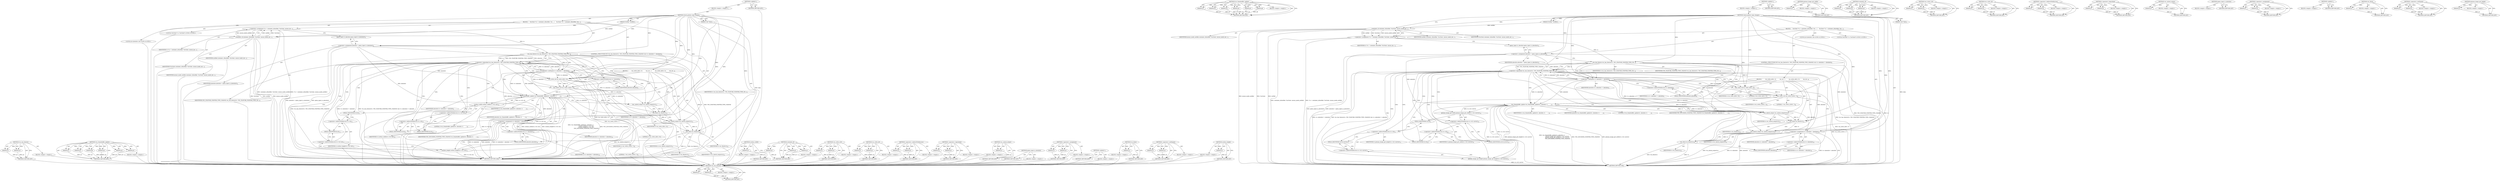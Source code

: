 digraph "pixman_image_get_height" {
vulnerable_112 [label=<(METHOD,vnc_has_feature)>];
vulnerable_113 [label=<(PARAM,p1)>];
vulnerable_114 [label=<(PARAM,p2)>];
vulnerable_115 [label=<(BLOCK,&lt;empty&gt;,&lt;empty&gt;)>];
vulnerable_116 [label=<(METHOD_RETURN,ANY)>];
vulnerable_137 [label=<(METHOD,vnc_framebuffer_update)>];
vulnerable_138 [label=<(PARAM,p1)>];
vulnerable_139 [label=<(PARAM,p2)>];
vulnerable_140 [label=<(PARAM,p3)>];
vulnerable_141 [label=<(PARAM,p4)>];
vulnerable_142 [label=<(PARAM,p5)>];
vulnerable_143 [label=<(PARAM,p6)>];
vulnerable_144 [label=<(BLOCK,&lt;empty&gt;,&lt;empty&gt;)>];
vulnerable_145 [label=<(METHOD_RETURN,ANY)>];
vulnerable_6 [label=<(METHOD,&lt;global&gt;)<SUB>1</SUB>>];
vulnerable_7 [label=<(BLOCK,&lt;empty&gt;,&lt;empty&gt;)<SUB>1</SUB>>];
vulnerable_8 [label=<(METHOD,check_pointer_type_change)<SUB>1</SUB>>];
vulnerable_9 [label=<(PARAM,Notifier *notifier)<SUB>1</SUB>>];
vulnerable_10 [label=<(PARAM,void *data)<SUB>1</SUB>>];
vulnerable_11 [label=<(BLOCK,{
    VncState *vs = container_of(notifier, Vnc...,{
    VncState *vs = container_of(notifier, Vnc...)<SUB>2</SUB>>];
vulnerable_12 [label="<(LOCAL,VncState* vs: VncState*)<SUB>3</SUB>>"];
vulnerable_13 [label=<(&lt;operator&gt;.assignment,*vs = container_of(notifier, VncState, mouse_mo...)<SUB>3</SUB>>];
vulnerable_14 [label=<(IDENTIFIER,vs,*vs = container_of(notifier, VncState, mouse_mo...)<SUB>3</SUB>>];
vulnerable_15 [label=<(container_of,container_of(notifier, VncState, mouse_mode_not...)<SUB>3</SUB>>];
vulnerable_16 [label=<(IDENTIFIER,notifier,container_of(notifier, VncState, mouse_mode_not...)<SUB>3</SUB>>];
vulnerable_17 [label=<(IDENTIFIER,VncState,container_of(notifier, VncState, mouse_mode_not...)<SUB>3</SUB>>];
vulnerable_18 [label=<(IDENTIFIER,mouse_mode_notifier,container_of(notifier, VncState, mouse_mode_not...)<SUB>3</SUB>>];
vulnerable_19 [label="<(LOCAL,int absolute: int)<SUB>4</SUB>>"];
vulnerable_20 [label=<(&lt;operator&gt;.assignment,absolute = qemu_input_is_absolute())<SUB>4</SUB>>];
vulnerable_21 [label=<(IDENTIFIER,absolute,absolute = qemu_input_is_absolute())<SUB>4</SUB>>];
vulnerable_22 [label=<(qemu_input_is_absolute,qemu_input_is_absolute())<SUB>4</SUB>>];
vulnerable_23 [label=<(CONTROL_STRUCTURE,IF,if (vnc_has_feature(vs, VNC_FEATURE_POINTER_TYPE_CHANGE) &amp;&amp; vs-&gt;absolute != absolute))<SUB>6</SUB>>];
vulnerable_24 [label=<(&lt;operator&gt;.logicalAnd,vnc_has_feature(vs, VNC_FEATURE_POINTER_TYPE_CH...)<SUB>6</SUB>>];
vulnerable_25 [label=<(vnc_has_feature,vnc_has_feature(vs, VNC_FEATURE_POINTER_TYPE_CH...)<SUB>6</SUB>>];
vulnerable_26 [label=<(IDENTIFIER,vs,vnc_has_feature(vs, VNC_FEATURE_POINTER_TYPE_CH...)<SUB>6</SUB>>];
vulnerable_27 [label=<(IDENTIFIER,VNC_FEATURE_POINTER_TYPE_CHANGE,vnc_has_feature(vs, VNC_FEATURE_POINTER_TYPE_CH...)<SUB>6</SUB>>];
vulnerable_28 [label=<(&lt;operator&gt;.notEquals,vs-&gt;absolute != absolute)<SUB>6</SUB>>];
vulnerable_29 [label=<(&lt;operator&gt;.indirectFieldAccess,vs-&gt;absolute)<SUB>6</SUB>>];
vulnerable_30 [label=<(IDENTIFIER,vs,vs-&gt;absolute != absolute)<SUB>6</SUB>>];
vulnerable_31 [label=<(FIELD_IDENTIFIER,absolute,absolute)<SUB>6</SUB>>];
vulnerable_32 [label=<(IDENTIFIER,absolute,vs-&gt;absolute != absolute)<SUB>6</SUB>>];
vulnerable_33 [label=<(BLOCK,{
         vnc_write_u8(vs, 0);
         vnc_wr...,{
         vnc_write_u8(vs, 0);
         vnc_wr...)<SUB>6</SUB>>];
vulnerable_34 [label=<(vnc_write_u8,vnc_write_u8(vs, 0))<SUB>7</SUB>>];
vulnerable_35 [label=<(IDENTIFIER,vs,vnc_write_u8(vs, 0))<SUB>7</SUB>>];
vulnerable_36 [label=<(LITERAL,0,vnc_write_u8(vs, 0))<SUB>7</SUB>>];
vulnerable_37 [label=<(vnc_write_u16,vnc_write_u16(vs, 1))<SUB>8</SUB>>];
vulnerable_38 [label=<(IDENTIFIER,vs,vnc_write_u16(vs, 1))<SUB>8</SUB>>];
vulnerable_39 [label=<(LITERAL,1,vnc_write_u16(vs, 1))<SUB>8</SUB>>];
vulnerable_40 [label=<(vnc_framebuffer_update,vnc_framebuffer_update(vs, absolute, 0,
       ...)<SUB>9</SUB>>];
vulnerable_41 [label=<(IDENTIFIER,vs,vnc_framebuffer_update(vs, absolute, 0,
       ...)<SUB>9</SUB>>];
vulnerable_42 [label=<(IDENTIFIER,absolute,vnc_framebuffer_update(vs, absolute, 0,
       ...)<SUB>9</SUB>>];
vulnerable_43 [label=<(LITERAL,0,vnc_framebuffer_update(vs, absolute, 0,
       ...)<SUB>9</SUB>>];
vulnerable_44 [label=<(surface_width,surface_width(vs-&gt;vd-&gt;ds))<SUB>10</SUB>>];
vulnerable_45 [label=<(&lt;operator&gt;.indirectFieldAccess,vs-&gt;vd-&gt;ds)<SUB>10</SUB>>];
vulnerable_46 [label=<(&lt;operator&gt;.indirectFieldAccess,vs-&gt;vd)<SUB>10</SUB>>];
vulnerable_47 [label=<(IDENTIFIER,vs,surface_width(vs-&gt;vd-&gt;ds))<SUB>10</SUB>>];
vulnerable_48 [label=<(FIELD_IDENTIFIER,vd,vd)<SUB>10</SUB>>];
vulnerable_49 [label=<(FIELD_IDENTIFIER,ds,ds)<SUB>10</SUB>>];
vulnerable_50 [label=<(surface_height,surface_height(vs-&gt;vd-&gt;ds))<SUB>11</SUB>>];
vulnerable_51 [label=<(&lt;operator&gt;.indirectFieldAccess,vs-&gt;vd-&gt;ds)<SUB>11</SUB>>];
vulnerable_52 [label=<(&lt;operator&gt;.indirectFieldAccess,vs-&gt;vd)<SUB>11</SUB>>];
vulnerable_53 [label=<(IDENTIFIER,vs,surface_height(vs-&gt;vd-&gt;ds))<SUB>11</SUB>>];
vulnerable_54 [label=<(FIELD_IDENTIFIER,vd,vd)<SUB>11</SUB>>];
vulnerable_55 [label=<(FIELD_IDENTIFIER,ds,ds)<SUB>11</SUB>>];
vulnerable_56 [label=<(IDENTIFIER,VNC_ENCODING_POINTER_TYPE_CHANGE,vnc_framebuffer_update(vs, absolute, 0,
       ...)<SUB>12</SUB>>];
vulnerable_57 [label=<(vnc_unlock_output,vnc_unlock_output(vs))<SUB>13</SUB>>];
vulnerable_58 [label=<(IDENTIFIER,vs,vnc_unlock_output(vs))<SUB>13</SUB>>];
vulnerable_59 [label=<(vnc_flush,vnc_flush(vs))<SUB>14</SUB>>];
vulnerable_60 [label=<(IDENTIFIER,vs,vnc_flush(vs))<SUB>14</SUB>>];
vulnerable_61 [label=<(vnc_unlock_output,vnc_unlock_output(vs))<SUB>15</SUB>>];
vulnerable_62 [label=<(IDENTIFIER,vs,vnc_unlock_output(vs))<SUB>15</SUB>>];
vulnerable_63 [label=<(vnc_flush,vnc_flush(vs))<SUB>16</SUB>>];
vulnerable_64 [label=<(IDENTIFIER,vs,vnc_flush(vs))<SUB>16</SUB>>];
vulnerable_65 [label=<(&lt;operator&gt;.assignment,vs-&gt;absolute = absolute)<SUB>18</SUB>>];
vulnerable_66 [label=<(&lt;operator&gt;.indirectFieldAccess,vs-&gt;absolute)<SUB>18</SUB>>];
vulnerable_67 [label=<(IDENTIFIER,vs,vs-&gt;absolute = absolute)<SUB>18</SUB>>];
vulnerable_68 [label=<(FIELD_IDENTIFIER,absolute,absolute)<SUB>18</SUB>>];
vulnerable_69 [label=<(IDENTIFIER,absolute,vs-&gt;absolute = absolute)<SUB>18</SUB>>];
vulnerable_70 [label=<(METHOD_RETURN,void)<SUB>1</SUB>>];
vulnerable_72 [label=<(METHOD_RETURN,ANY)<SUB>1</SUB>>];
vulnerable_146 [label=<(METHOD,surface_width)>];
vulnerable_147 [label=<(PARAM,p1)>];
vulnerable_148 [label=<(BLOCK,&lt;empty&gt;,&lt;empty&gt;)>];
vulnerable_149 [label=<(METHOD_RETURN,ANY)>];
vulnerable_98 [label=<(METHOD,container_of)>];
vulnerable_99 [label=<(PARAM,p1)>];
vulnerable_100 [label=<(PARAM,p2)>];
vulnerable_101 [label=<(PARAM,p3)>];
vulnerable_102 [label=<(BLOCK,&lt;empty&gt;,&lt;empty&gt;)>];
vulnerable_103 [label=<(METHOD_RETURN,ANY)>];
vulnerable_132 [label=<(METHOD,vnc_write_u16)>];
vulnerable_133 [label=<(PARAM,p1)>];
vulnerable_134 [label=<(PARAM,p2)>];
vulnerable_135 [label=<(BLOCK,&lt;empty&gt;,&lt;empty&gt;)>];
vulnerable_136 [label=<(METHOD_RETURN,ANY)>];
vulnerable_127 [label=<(METHOD,vnc_write_u8)>];
vulnerable_128 [label=<(PARAM,p1)>];
vulnerable_129 [label=<(PARAM,p2)>];
vulnerable_130 [label=<(BLOCK,&lt;empty&gt;,&lt;empty&gt;)>];
vulnerable_131 [label=<(METHOD_RETURN,ANY)>];
vulnerable_122 [label=<(METHOD,&lt;operator&gt;.indirectFieldAccess)>];
vulnerable_123 [label=<(PARAM,p1)>];
vulnerable_124 [label=<(PARAM,p2)>];
vulnerable_125 [label=<(BLOCK,&lt;empty&gt;,&lt;empty&gt;)>];
vulnerable_126 [label=<(METHOD_RETURN,ANY)>];
vulnerable_107 [label=<(METHOD,&lt;operator&gt;.logicalAnd)>];
vulnerable_108 [label=<(PARAM,p1)>];
vulnerable_109 [label=<(PARAM,p2)>];
vulnerable_110 [label=<(BLOCK,&lt;empty&gt;,&lt;empty&gt;)>];
vulnerable_111 [label=<(METHOD_RETURN,ANY)>];
vulnerable_154 [label=<(METHOD,vnc_unlock_output)>];
vulnerable_155 [label=<(PARAM,p1)>];
vulnerable_156 [label=<(BLOCK,&lt;empty&gt;,&lt;empty&gt;)>];
vulnerable_157 [label=<(METHOD_RETURN,ANY)>];
vulnerable_104 [label=<(METHOD,qemu_input_is_absolute)>];
vulnerable_105 [label=<(BLOCK,&lt;empty&gt;,&lt;empty&gt;)>];
vulnerable_106 [label=<(METHOD_RETURN,ANY)>];
vulnerable_93 [label=<(METHOD,&lt;operator&gt;.assignment)>];
vulnerable_94 [label=<(PARAM,p1)>];
vulnerable_95 [label=<(PARAM,p2)>];
vulnerable_96 [label=<(BLOCK,&lt;empty&gt;,&lt;empty&gt;)>];
vulnerable_97 [label=<(METHOD_RETURN,ANY)>];
vulnerable_87 [label=<(METHOD,&lt;global&gt;)<SUB>1</SUB>>];
vulnerable_88 [label=<(BLOCK,&lt;empty&gt;,&lt;empty&gt;)>];
vulnerable_89 [label=<(METHOD_RETURN,ANY)>];
vulnerable_158 [label=<(METHOD,vnc_flush)>];
vulnerable_159 [label=<(PARAM,p1)>];
vulnerable_160 [label=<(BLOCK,&lt;empty&gt;,&lt;empty&gt;)>];
vulnerable_161 [label=<(METHOD_RETURN,ANY)>];
vulnerable_117 [label=<(METHOD,&lt;operator&gt;.notEquals)>];
vulnerable_118 [label=<(PARAM,p1)>];
vulnerable_119 [label=<(PARAM,p2)>];
vulnerable_120 [label=<(BLOCK,&lt;empty&gt;,&lt;empty&gt;)>];
vulnerable_121 [label=<(METHOD_RETURN,ANY)>];
vulnerable_150 [label=<(METHOD,surface_height)>];
vulnerable_151 [label=<(PARAM,p1)>];
vulnerable_152 [label=<(BLOCK,&lt;empty&gt;,&lt;empty&gt;)>];
vulnerable_153 [label=<(METHOD_RETURN,ANY)>];
fixed_112 [label=<(METHOD,vnc_has_feature)>];
fixed_113 [label=<(PARAM,p1)>];
fixed_114 [label=<(PARAM,p2)>];
fixed_115 [label=<(BLOCK,&lt;empty&gt;,&lt;empty&gt;)>];
fixed_116 [label=<(METHOD_RETURN,ANY)>];
fixed_137 [label=<(METHOD,vnc_framebuffer_update)>];
fixed_138 [label=<(PARAM,p1)>];
fixed_139 [label=<(PARAM,p2)>];
fixed_140 [label=<(PARAM,p3)>];
fixed_141 [label=<(PARAM,p4)>];
fixed_142 [label=<(PARAM,p5)>];
fixed_143 [label=<(PARAM,p6)>];
fixed_144 [label=<(BLOCK,&lt;empty&gt;,&lt;empty&gt;)>];
fixed_145 [label=<(METHOD_RETURN,ANY)>];
fixed_6 [label=<(METHOD,&lt;global&gt;)<SUB>1</SUB>>];
fixed_7 [label=<(BLOCK,&lt;empty&gt;,&lt;empty&gt;)<SUB>1</SUB>>];
fixed_8 [label=<(METHOD,check_pointer_type_change)<SUB>1</SUB>>];
fixed_9 [label=<(PARAM,Notifier *notifier)<SUB>1</SUB>>];
fixed_10 [label=<(PARAM,void *data)<SUB>1</SUB>>];
fixed_11 [label=<(BLOCK,{
    VncState *vs = container_of(notifier, Vnc...,{
    VncState *vs = container_of(notifier, Vnc...)<SUB>2</SUB>>];
fixed_12 [label="<(LOCAL,VncState* vs: VncState*)<SUB>3</SUB>>"];
fixed_13 [label=<(&lt;operator&gt;.assignment,*vs = container_of(notifier, VncState, mouse_mo...)<SUB>3</SUB>>];
fixed_14 [label=<(IDENTIFIER,vs,*vs = container_of(notifier, VncState, mouse_mo...)<SUB>3</SUB>>];
fixed_15 [label=<(container_of,container_of(notifier, VncState, mouse_mode_not...)<SUB>3</SUB>>];
fixed_16 [label=<(IDENTIFIER,notifier,container_of(notifier, VncState, mouse_mode_not...)<SUB>3</SUB>>];
fixed_17 [label=<(IDENTIFIER,VncState,container_of(notifier, VncState, mouse_mode_not...)<SUB>3</SUB>>];
fixed_18 [label=<(IDENTIFIER,mouse_mode_notifier,container_of(notifier, VncState, mouse_mode_not...)<SUB>3</SUB>>];
fixed_19 [label="<(LOCAL,int absolute: int)<SUB>4</SUB>>"];
fixed_20 [label=<(&lt;operator&gt;.assignment,absolute = qemu_input_is_absolute())<SUB>4</SUB>>];
fixed_21 [label=<(IDENTIFIER,absolute,absolute = qemu_input_is_absolute())<SUB>4</SUB>>];
fixed_22 [label=<(qemu_input_is_absolute,qemu_input_is_absolute())<SUB>4</SUB>>];
fixed_23 [label=<(CONTROL_STRUCTURE,IF,if (vnc_has_feature(vs, VNC_FEATURE_POINTER_TYPE_CHANGE) &amp;&amp; vs-&gt;absolute != absolute))<SUB>6</SUB>>];
fixed_24 [label=<(&lt;operator&gt;.logicalAnd,vnc_has_feature(vs, VNC_FEATURE_POINTER_TYPE_CH...)<SUB>6</SUB>>];
fixed_25 [label=<(vnc_has_feature,vnc_has_feature(vs, VNC_FEATURE_POINTER_TYPE_CH...)<SUB>6</SUB>>];
fixed_26 [label=<(IDENTIFIER,vs,vnc_has_feature(vs, VNC_FEATURE_POINTER_TYPE_CH...)<SUB>6</SUB>>];
fixed_27 [label=<(IDENTIFIER,VNC_FEATURE_POINTER_TYPE_CHANGE,vnc_has_feature(vs, VNC_FEATURE_POINTER_TYPE_CH...)<SUB>6</SUB>>];
fixed_28 [label=<(&lt;operator&gt;.notEquals,vs-&gt;absolute != absolute)<SUB>6</SUB>>];
fixed_29 [label=<(&lt;operator&gt;.indirectFieldAccess,vs-&gt;absolute)<SUB>6</SUB>>];
fixed_30 [label=<(IDENTIFIER,vs,vs-&gt;absolute != absolute)<SUB>6</SUB>>];
fixed_31 [label=<(FIELD_IDENTIFIER,absolute,absolute)<SUB>6</SUB>>];
fixed_32 [label=<(IDENTIFIER,absolute,vs-&gt;absolute != absolute)<SUB>6</SUB>>];
fixed_33 [label=<(BLOCK,{
         vnc_write_u8(vs, 0);
         vnc_wr...,{
         vnc_write_u8(vs, 0);
         vnc_wr...)<SUB>6</SUB>>];
fixed_34 [label=<(vnc_write_u8,vnc_write_u8(vs, 0))<SUB>7</SUB>>];
fixed_35 [label=<(IDENTIFIER,vs,vnc_write_u8(vs, 0))<SUB>7</SUB>>];
fixed_36 [label=<(LITERAL,0,vnc_write_u8(vs, 0))<SUB>7</SUB>>];
fixed_37 [label=<(vnc_write_u16,vnc_write_u16(vs, 1))<SUB>8</SUB>>];
fixed_38 [label=<(IDENTIFIER,vs,vnc_write_u16(vs, 1))<SUB>8</SUB>>];
fixed_39 [label=<(LITERAL,1,vnc_write_u16(vs, 1))<SUB>8</SUB>>];
fixed_40 [label=<(vnc_framebuffer_update,vnc_framebuffer_update(vs, absolute, 0,
       ...)<SUB>9</SUB>>];
fixed_41 [label=<(IDENTIFIER,vs,vnc_framebuffer_update(vs, absolute, 0,
       ...)<SUB>9</SUB>>];
fixed_42 [label=<(IDENTIFIER,absolute,vnc_framebuffer_update(vs, absolute, 0,
       ...)<SUB>9</SUB>>];
fixed_43 [label=<(LITERAL,0,vnc_framebuffer_update(vs, absolute, 0,
       ...)<SUB>9</SUB>>];
fixed_44 [label=<(pixman_image_get_width,pixman_image_get_width(vs-&gt;vd-&gt;server))<SUB>10</SUB>>];
fixed_45 [label=<(&lt;operator&gt;.indirectFieldAccess,vs-&gt;vd-&gt;server)<SUB>10</SUB>>];
fixed_46 [label=<(&lt;operator&gt;.indirectFieldAccess,vs-&gt;vd)<SUB>10</SUB>>];
fixed_47 [label=<(IDENTIFIER,vs,pixman_image_get_width(vs-&gt;vd-&gt;server))<SUB>10</SUB>>];
fixed_48 [label=<(FIELD_IDENTIFIER,vd,vd)<SUB>10</SUB>>];
fixed_49 [label=<(FIELD_IDENTIFIER,server,server)<SUB>10</SUB>>];
fixed_50 [label=<(pixman_image_get_height,pixman_image_get_height(vs-&gt;vd-&gt;server))<SUB>11</SUB>>];
fixed_51 [label=<(&lt;operator&gt;.indirectFieldAccess,vs-&gt;vd-&gt;server)<SUB>11</SUB>>];
fixed_52 [label=<(&lt;operator&gt;.indirectFieldAccess,vs-&gt;vd)<SUB>11</SUB>>];
fixed_53 [label=<(IDENTIFIER,vs,pixman_image_get_height(vs-&gt;vd-&gt;server))<SUB>11</SUB>>];
fixed_54 [label=<(FIELD_IDENTIFIER,vd,vd)<SUB>11</SUB>>];
fixed_55 [label=<(FIELD_IDENTIFIER,server,server)<SUB>11</SUB>>];
fixed_56 [label=<(IDENTIFIER,VNC_ENCODING_POINTER_TYPE_CHANGE,vnc_framebuffer_update(vs, absolute, 0,
       ...)<SUB>12</SUB>>];
fixed_57 [label=<(vnc_unlock_output,vnc_unlock_output(vs))<SUB>13</SUB>>];
fixed_58 [label=<(IDENTIFIER,vs,vnc_unlock_output(vs))<SUB>13</SUB>>];
fixed_59 [label=<(vnc_flush,vnc_flush(vs))<SUB>14</SUB>>];
fixed_60 [label=<(IDENTIFIER,vs,vnc_flush(vs))<SUB>14</SUB>>];
fixed_61 [label=<(vnc_unlock_output,vnc_unlock_output(vs))<SUB>15</SUB>>];
fixed_62 [label=<(IDENTIFIER,vs,vnc_unlock_output(vs))<SUB>15</SUB>>];
fixed_63 [label=<(vnc_flush,vnc_flush(vs))<SUB>16</SUB>>];
fixed_64 [label=<(IDENTIFIER,vs,vnc_flush(vs))<SUB>16</SUB>>];
fixed_65 [label=<(&lt;operator&gt;.assignment,vs-&gt;absolute = absolute)<SUB>18</SUB>>];
fixed_66 [label=<(&lt;operator&gt;.indirectFieldAccess,vs-&gt;absolute)<SUB>18</SUB>>];
fixed_67 [label=<(IDENTIFIER,vs,vs-&gt;absolute = absolute)<SUB>18</SUB>>];
fixed_68 [label=<(FIELD_IDENTIFIER,absolute,absolute)<SUB>18</SUB>>];
fixed_69 [label=<(IDENTIFIER,absolute,vs-&gt;absolute = absolute)<SUB>18</SUB>>];
fixed_70 [label=<(METHOD_RETURN,void)<SUB>1</SUB>>];
fixed_72 [label=<(METHOD_RETURN,ANY)<SUB>1</SUB>>];
fixed_146 [label=<(METHOD,pixman_image_get_width)>];
fixed_147 [label=<(PARAM,p1)>];
fixed_148 [label=<(BLOCK,&lt;empty&gt;,&lt;empty&gt;)>];
fixed_149 [label=<(METHOD_RETURN,ANY)>];
fixed_98 [label=<(METHOD,container_of)>];
fixed_99 [label=<(PARAM,p1)>];
fixed_100 [label=<(PARAM,p2)>];
fixed_101 [label=<(PARAM,p3)>];
fixed_102 [label=<(BLOCK,&lt;empty&gt;,&lt;empty&gt;)>];
fixed_103 [label=<(METHOD_RETURN,ANY)>];
fixed_132 [label=<(METHOD,vnc_write_u16)>];
fixed_133 [label=<(PARAM,p1)>];
fixed_134 [label=<(PARAM,p2)>];
fixed_135 [label=<(BLOCK,&lt;empty&gt;,&lt;empty&gt;)>];
fixed_136 [label=<(METHOD_RETURN,ANY)>];
fixed_127 [label=<(METHOD,vnc_write_u8)>];
fixed_128 [label=<(PARAM,p1)>];
fixed_129 [label=<(PARAM,p2)>];
fixed_130 [label=<(BLOCK,&lt;empty&gt;,&lt;empty&gt;)>];
fixed_131 [label=<(METHOD_RETURN,ANY)>];
fixed_122 [label=<(METHOD,&lt;operator&gt;.indirectFieldAccess)>];
fixed_123 [label=<(PARAM,p1)>];
fixed_124 [label=<(PARAM,p2)>];
fixed_125 [label=<(BLOCK,&lt;empty&gt;,&lt;empty&gt;)>];
fixed_126 [label=<(METHOD_RETURN,ANY)>];
fixed_107 [label=<(METHOD,&lt;operator&gt;.logicalAnd)>];
fixed_108 [label=<(PARAM,p1)>];
fixed_109 [label=<(PARAM,p2)>];
fixed_110 [label=<(BLOCK,&lt;empty&gt;,&lt;empty&gt;)>];
fixed_111 [label=<(METHOD_RETURN,ANY)>];
fixed_154 [label=<(METHOD,vnc_unlock_output)>];
fixed_155 [label=<(PARAM,p1)>];
fixed_156 [label=<(BLOCK,&lt;empty&gt;,&lt;empty&gt;)>];
fixed_157 [label=<(METHOD_RETURN,ANY)>];
fixed_104 [label=<(METHOD,qemu_input_is_absolute)>];
fixed_105 [label=<(BLOCK,&lt;empty&gt;,&lt;empty&gt;)>];
fixed_106 [label=<(METHOD_RETURN,ANY)>];
fixed_93 [label=<(METHOD,&lt;operator&gt;.assignment)>];
fixed_94 [label=<(PARAM,p1)>];
fixed_95 [label=<(PARAM,p2)>];
fixed_96 [label=<(BLOCK,&lt;empty&gt;,&lt;empty&gt;)>];
fixed_97 [label=<(METHOD_RETURN,ANY)>];
fixed_87 [label=<(METHOD,&lt;global&gt;)<SUB>1</SUB>>];
fixed_88 [label=<(BLOCK,&lt;empty&gt;,&lt;empty&gt;)>];
fixed_89 [label=<(METHOD_RETURN,ANY)>];
fixed_158 [label=<(METHOD,vnc_flush)>];
fixed_159 [label=<(PARAM,p1)>];
fixed_160 [label=<(BLOCK,&lt;empty&gt;,&lt;empty&gt;)>];
fixed_161 [label=<(METHOD_RETURN,ANY)>];
fixed_117 [label=<(METHOD,&lt;operator&gt;.notEquals)>];
fixed_118 [label=<(PARAM,p1)>];
fixed_119 [label=<(PARAM,p2)>];
fixed_120 [label=<(BLOCK,&lt;empty&gt;,&lt;empty&gt;)>];
fixed_121 [label=<(METHOD_RETURN,ANY)>];
fixed_150 [label=<(METHOD,pixman_image_get_height)>];
fixed_151 [label=<(PARAM,p1)>];
fixed_152 [label=<(BLOCK,&lt;empty&gt;,&lt;empty&gt;)>];
fixed_153 [label=<(METHOD_RETURN,ANY)>];
vulnerable_112 -> vulnerable_113  [key=0, label="AST: "];
vulnerable_112 -> vulnerable_113  [key=1, label="DDG: "];
vulnerable_112 -> vulnerable_115  [key=0, label="AST: "];
vulnerable_112 -> vulnerable_114  [key=0, label="AST: "];
vulnerable_112 -> vulnerable_114  [key=1, label="DDG: "];
vulnerable_112 -> vulnerable_116  [key=0, label="AST: "];
vulnerable_112 -> vulnerable_116  [key=1, label="CFG: "];
vulnerable_113 -> vulnerable_116  [key=0, label="DDG: p1"];
vulnerable_114 -> vulnerable_116  [key=0, label="DDG: p2"];
vulnerable_115 -> fixed_112  [key=0];
vulnerable_116 -> fixed_112  [key=0];
vulnerable_137 -> vulnerable_138  [key=0, label="AST: "];
vulnerable_137 -> vulnerable_138  [key=1, label="DDG: "];
vulnerable_137 -> vulnerable_144  [key=0, label="AST: "];
vulnerable_137 -> vulnerable_139  [key=0, label="AST: "];
vulnerable_137 -> vulnerable_139  [key=1, label="DDG: "];
vulnerable_137 -> vulnerable_145  [key=0, label="AST: "];
vulnerable_137 -> vulnerable_145  [key=1, label="CFG: "];
vulnerable_137 -> vulnerable_140  [key=0, label="AST: "];
vulnerable_137 -> vulnerable_140  [key=1, label="DDG: "];
vulnerable_137 -> vulnerable_141  [key=0, label="AST: "];
vulnerable_137 -> vulnerable_141  [key=1, label="DDG: "];
vulnerable_137 -> vulnerable_142  [key=0, label="AST: "];
vulnerable_137 -> vulnerable_142  [key=1, label="DDG: "];
vulnerable_137 -> vulnerable_143  [key=0, label="AST: "];
vulnerable_137 -> vulnerable_143  [key=1, label="DDG: "];
vulnerable_138 -> vulnerable_145  [key=0, label="DDG: p1"];
vulnerable_139 -> vulnerable_145  [key=0, label="DDG: p2"];
vulnerable_140 -> vulnerable_145  [key=0, label="DDG: p3"];
vulnerable_141 -> vulnerable_145  [key=0, label="DDG: p4"];
vulnerable_142 -> vulnerable_145  [key=0, label="DDG: p5"];
vulnerable_143 -> vulnerable_145  [key=0, label="DDG: p6"];
vulnerable_144 -> fixed_112  [key=0];
vulnerable_145 -> fixed_112  [key=0];
vulnerable_6 -> vulnerable_7  [key=0, label="AST: "];
vulnerable_6 -> vulnerable_72  [key=0, label="AST: "];
vulnerable_6 -> vulnerable_72  [key=1, label="CFG: "];
vulnerable_7 -> vulnerable_8  [key=0, label="AST: "];
vulnerable_8 -> vulnerable_9  [key=0, label="AST: "];
vulnerable_8 -> vulnerable_9  [key=1, label="DDG: "];
vulnerable_8 -> vulnerable_10  [key=0, label="AST: "];
vulnerable_8 -> vulnerable_10  [key=1, label="DDG: "];
vulnerable_8 -> vulnerable_11  [key=0, label="AST: "];
vulnerable_8 -> vulnerable_70  [key=0, label="AST: "];
vulnerable_8 -> vulnerable_15  [key=0, label="CFG: "];
vulnerable_8 -> vulnerable_15  [key=1, label="DDG: "];
vulnerable_8 -> vulnerable_20  [key=0, label="DDG: "];
vulnerable_8 -> vulnerable_65  [key=0, label="DDG: "];
vulnerable_8 -> vulnerable_25  [key=0, label="DDG: "];
vulnerable_8 -> vulnerable_28  [key=0, label="DDG: "];
vulnerable_8 -> vulnerable_34  [key=0, label="DDG: "];
vulnerable_8 -> vulnerable_37  [key=0, label="DDG: "];
vulnerable_8 -> vulnerable_40  [key=0, label="DDG: "];
vulnerable_8 -> vulnerable_57  [key=0, label="DDG: "];
vulnerable_8 -> vulnerable_59  [key=0, label="DDG: "];
vulnerable_8 -> vulnerable_61  [key=0, label="DDG: "];
vulnerable_8 -> vulnerable_63  [key=0, label="DDG: "];
vulnerable_9 -> vulnerable_15  [key=0, label="DDG: notifier"];
vulnerable_10 -> vulnerable_70  [key=0, label="DDG: data"];
vulnerable_11 -> vulnerable_12  [key=0, label="AST: "];
vulnerable_11 -> vulnerable_13  [key=0, label="AST: "];
vulnerable_11 -> vulnerable_19  [key=0, label="AST: "];
vulnerable_11 -> vulnerable_20  [key=0, label="AST: "];
vulnerable_11 -> vulnerable_23  [key=0, label="AST: "];
vulnerable_11 -> vulnerable_65  [key=0, label="AST: "];
vulnerable_12 -> fixed_112  [key=0];
vulnerable_13 -> vulnerable_14  [key=0, label="AST: "];
vulnerable_13 -> vulnerable_15  [key=0, label="AST: "];
vulnerable_13 -> vulnerable_22  [key=0, label="CFG: "];
vulnerable_13 -> vulnerable_70  [key=0, label="DDG: container_of(notifier, VncState, mouse_mode_notifier)"];
vulnerable_13 -> vulnerable_70  [key=1, label="DDG: *vs = container_of(notifier, VncState, mouse_mode_notifier)"];
vulnerable_13 -> vulnerable_25  [key=0, label="DDG: vs"];
vulnerable_14 -> fixed_112  [key=0];
vulnerable_15 -> vulnerable_16  [key=0, label="AST: "];
vulnerable_15 -> vulnerable_17  [key=0, label="AST: "];
vulnerable_15 -> vulnerable_18  [key=0, label="AST: "];
vulnerable_15 -> vulnerable_13  [key=0, label="CFG: "];
vulnerable_15 -> vulnerable_13  [key=1, label="DDG: notifier"];
vulnerable_15 -> vulnerable_13  [key=2, label="DDG: VncState"];
vulnerable_15 -> vulnerable_13  [key=3, label="DDG: mouse_mode_notifier"];
vulnerable_15 -> vulnerable_70  [key=0, label="DDG: notifier"];
vulnerable_15 -> vulnerable_70  [key=1, label="DDG: mouse_mode_notifier"];
vulnerable_15 -> vulnerable_70  [key=2, label="DDG: VncState"];
vulnerable_16 -> fixed_112  [key=0];
vulnerable_17 -> fixed_112  [key=0];
vulnerable_18 -> fixed_112  [key=0];
vulnerable_19 -> fixed_112  [key=0];
vulnerable_20 -> vulnerable_21  [key=0, label="AST: "];
vulnerable_20 -> vulnerable_22  [key=0, label="AST: "];
vulnerable_20 -> vulnerable_25  [key=0, label="CFG: "];
vulnerable_20 -> vulnerable_70  [key=0, label="DDG: qemu_input_is_absolute()"];
vulnerable_20 -> vulnerable_70  [key=1, label="DDG: absolute = qemu_input_is_absolute()"];
vulnerable_20 -> vulnerable_65  [key=0, label="DDG: absolute"];
vulnerable_20 -> vulnerable_28  [key=0, label="DDG: absolute"];
vulnerable_20 -> vulnerable_40  [key=0, label="DDG: absolute"];
vulnerable_21 -> fixed_112  [key=0];
vulnerable_22 -> vulnerable_20  [key=0, label="CFG: "];
vulnerable_23 -> vulnerable_24  [key=0, label="AST: "];
vulnerable_23 -> vulnerable_33  [key=0, label="AST: "];
vulnerable_24 -> vulnerable_25  [key=0, label="AST: "];
vulnerable_24 -> vulnerable_28  [key=0, label="AST: "];
vulnerable_24 -> vulnerable_34  [key=0, label="CFG: "];
vulnerable_24 -> vulnerable_34  [key=1, label="CDG: "];
vulnerable_24 -> vulnerable_68  [key=0, label="CFG: "];
vulnerable_24 -> vulnerable_70  [key=0, label="DDG: vnc_has_feature(vs, VNC_FEATURE_POINTER_TYPE_CHANGE)"];
vulnerable_24 -> vulnerable_70  [key=1, label="DDG: vs-&gt;absolute != absolute"];
vulnerable_24 -> vulnerable_70  [key=2, label="DDG: vnc_has_feature(vs, VNC_FEATURE_POINTER_TYPE_CHANGE) &amp;&amp; vs-&gt;absolute != absolute"];
vulnerable_24 -> vulnerable_48  [key=0, label="CDG: "];
vulnerable_24 -> vulnerable_49  [key=0, label="CDG: "];
vulnerable_24 -> vulnerable_61  [key=0, label="CDG: "];
vulnerable_24 -> vulnerable_51  [key=0, label="CDG: "];
vulnerable_24 -> vulnerable_57  [key=0, label="CDG: "];
vulnerable_24 -> vulnerable_52  [key=0, label="CDG: "];
vulnerable_24 -> vulnerable_37  [key=0, label="CDG: "];
vulnerable_24 -> vulnerable_46  [key=0, label="CDG: "];
vulnerable_24 -> vulnerable_45  [key=0, label="CDG: "];
vulnerable_24 -> vulnerable_63  [key=0, label="CDG: "];
vulnerable_24 -> vulnerable_40  [key=0, label="CDG: "];
vulnerable_24 -> vulnerable_50  [key=0, label="CDG: "];
vulnerable_24 -> vulnerable_59  [key=0, label="CDG: "];
vulnerable_24 -> vulnerable_44  [key=0, label="CDG: "];
vulnerable_24 -> vulnerable_55  [key=0, label="CDG: "];
vulnerable_24 -> vulnerable_54  [key=0, label="CDG: "];
vulnerable_25 -> vulnerable_26  [key=0, label="AST: "];
vulnerable_25 -> vulnerable_27  [key=0, label="AST: "];
vulnerable_25 -> vulnerable_24  [key=0, label="CFG: "];
vulnerable_25 -> vulnerable_24  [key=1, label="DDG: vs"];
vulnerable_25 -> vulnerable_24  [key=2, label="DDG: VNC_FEATURE_POINTER_TYPE_CHANGE"];
vulnerable_25 -> vulnerable_31  [key=0, label="CFG: "];
vulnerable_25 -> vulnerable_31  [key=1, label="CDG: "];
vulnerable_25 -> vulnerable_70  [key=0, label="DDG: vs"];
vulnerable_25 -> vulnerable_70  [key=1, label="DDG: VNC_FEATURE_POINTER_TYPE_CHANGE"];
vulnerable_25 -> vulnerable_28  [key=0, label="DDG: vs"];
vulnerable_25 -> vulnerable_28  [key=1, label="CDG: "];
vulnerable_25 -> vulnerable_34  [key=0, label="DDG: vs"];
vulnerable_25 -> vulnerable_29  [key=0, label="CDG: "];
vulnerable_26 -> fixed_112  [key=0];
vulnerable_27 -> fixed_112  [key=0];
vulnerable_28 -> vulnerable_29  [key=0, label="AST: "];
vulnerable_28 -> vulnerable_32  [key=0, label="AST: "];
vulnerable_28 -> vulnerable_24  [key=0, label="CFG: "];
vulnerable_28 -> vulnerable_24  [key=1, label="DDG: vs-&gt;absolute"];
vulnerable_28 -> vulnerable_24  [key=2, label="DDG: absolute"];
vulnerable_28 -> vulnerable_65  [key=0, label="DDG: absolute"];
vulnerable_28 -> vulnerable_34  [key=0, label="DDG: vs-&gt;absolute"];
vulnerable_28 -> vulnerable_37  [key=0, label="DDG: vs-&gt;absolute"];
vulnerable_28 -> vulnerable_40  [key=0, label="DDG: vs-&gt;absolute"];
vulnerable_28 -> vulnerable_40  [key=1, label="DDG: absolute"];
vulnerable_28 -> vulnerable_57  [key=0, label="DDG: vs-&gt;absolute"];
vulnerable_28 -> vulnerable_59  [key=0, label="DDG: vs-&gt;absolute"];
vulnerable_28 -> vulnerable_61  [key=0, label="DDG: vs-&gt;absolute"];
vulnerable_28 -> vulnerable_63  [key=0, label="DDG: vs-&gt;absolute"];
vulnerable_29 -> vulnerable_30  [key=0, label="AST: "];
vulnerable_29 -> vulnerable_31  [key=0, label="AST: "];
vulnerable_29 -> vulnerable_28  [key=0, label="CFG: "];
vulnerable_30 -> fixed_112  [key=0];
vulnerable_31 -> vulnerable_29  [key=0, label="CFG: "];
vulnerable_32 -> fixed_112  [key=0];
vulnerable_33 -> vulnerable_34  [key=0, label="AST: "];
vulnerable_33 -> vulnerable_37  [key=0, label="AST: "];
vulnerable_33 -> vulnerable_40  [key=0, label="AST: "];
vulnerable_33 -> vulnerable_57  [key=0, label="AST: "];
vulnerable_33 -> vulnerable_59  [key=0, label="AST: "];
vulnerable_33 -> vulnerable_61  [key=0, label="AST: "];
vulnerable_33 -> vulnerable_63  [key=0, label="AST: "];
vulnerable_34 -> vulnerable_35  [key=0, label="AST: "];
vulnerable_34 -> vulnerable_36  [key=0, label="AST: "];
vulnerable_34 -> vulnerable_37  [key=0, label="CFG: "];
vulnerable_34 -> vulnerable_37  [key=1, label="DDG: vs"];
vulnerable_34 -> vulnerable_70  [key=0, label="DDG: vnc_write_u8(vs, 0)"];
vulnerable_35 -> fixed_112  [key=0];
vulnerable_36 -> fixed_112  [key=0];
vulnerable_37 -> vulnerable_38  [key=0, label="AST: "];
vulnerable_37 -> vulnerable_39  [key=0, label="AST: "];
vulnerable_37 -> vulnerable_48  [key=0, label="CFG: "];
vulnerable_37 -> vulnerable_70  [key=0, label="DDG: vnc_write_u16(vs, 1)"];
vulnerable_37 -> vulnerable_40  [key=0, label="DDG: vs"];
vulnerable_38 -> fixed_112  [key=0];
vulnerable_39 -> fixed_112  [key=0];
vulnerable_40 -> vulnerable_41  [key=0, label="AST: "];
vulnerable_40 -> vulnerable_42  [key=0, label="AST: "];
vulnerable_40 -> vulnerable_43  [key=0, label="AST: "];
vulnerable_40 -> vulnerable_44  [key=0, label="AST: "];
vulnerable_40 -> vulnerable_50  [key=0, label="AST: "];
vulnerable_40 -> vulnerable_56  [key=0, label="AST: "];
vulnerable_40 -> vulnerable_57  [key=0, label="CFG: "];
vulnerable_40 -> vulnerable_57  [key=1, label="DDG: vs"];
vulnerable_40 -> vulnerable_70  [key=0, label="DDG: surface_width(vs-&gt;vd-&gt;ds)"];
vulnerable_40 -> vulnerable_70  [key=1, label="DDG: surface_height(vs-&gt;vd-&gt;ds)"];
vulnerable_40 -> vulnerable_70  [key=2, label="DDG: vnc_framebuffer_update(vs, absolute, 0,
                               surface_width(vs-&gt;vd-&gt;ds),
                               surface_height(vs-&gt;vd-&gt;ds),
                                VNC_ENCODING_POINTER_TYPE_CHANGE)"];
vulnerable_40 -> vulnerable_70  [key=3, label="DDG: VNC_ENCODING_POINTER_TYPE_CHANGE"];
vulnerable_40 -> vulnerable_65  [key=0, label="DDG: absolute"];
vulnerable_41 -> fixed_112  [key=0];
vulnerable_42 -> fixed_112  [key=0];
vulnerable_43 -> fixed_112  [key=0];
vulnerable_44 -> vulnerable_45  [key=0, label="AST: "];
vulnerable_44 -> vulnerable_54  [key=0, label="CFG: "];
vulnerable_44 -> vulnerable_40  [key=0, label="DDG: vs-&gt;vd-&gt;ds"];
vulnerable_44 -> vulnerable_50  [key=0, label="DDG: vs-&gt;vd-&gt;ds"];
vulnerable_45 -> vulnerable_46  [key=0, label="AST: "];
vulnerable_45 -> vulnerable_49  [key=0, label="AST: "];
vulnerable_45 -> vulnerable_44  [key=0, label="CFG: "];
vulnerable_46 -> vulnerable_47  [key=0, label="AST: "];
vulnerable_46 -> vulnerable_48  [key=0, label="AST: "];
vulnerable_46 -> vulnerable_49  [key=0, label="CFG: "];
vulnerable_47 -> fixed_112  [key=0];
vulnerable_48 -> vulnerable_46  [key=0, label="CFG: "];
vulnerable_49 -> vulnerable_45  [key=0, label="CFG: "];
vulnerable_50 -> vulnerable_51  [key=0, label="AST: "];
vulnerable_50 -> vulnerable_40  [key=0, label="CFG: "];
vulnerable_50 -> vulnerable_40  [key=1, label="DDG: vs-&gt;vd-&gt;ds"];
vulnerable_50 -> vulnerable_70  [key=0, label="DDG: vs-&gt;vd-&gt;ds"];
vulnerable_51 -> vulnerable_52  [key=0, label="AST: "];
vulnerable_51 -> vulnerable_55  [key=0, label="AST: "];
vulnerable_51 -> vulnerable_50  [key=0, label="CFG: "];
vulnerable_52 -> vulnerable_53  [key=0, label="AST: "];
vulnerable_52 -> vulnerable_54  [key=0, label="AST: "];
vulnerable_52 -> vulnerable_55  [key=0, label="CFG: "];
vulnerable_53 -> fixed_112  [key=0];
vulnerable_54 -> vulnerable_52  [key=0, label="CFG: "];
vulnerable_55 -> vulnerable_51  [key=0, label="CFG: "];
vulnerable_56 -> fixed_112  [key=0];
vulnerable_57 -> vulnerable_58  [key=0, label="AST: "];
vulnerable_57 -> vulnerable_59  [key=0, label="CFG: "];
vulnerable_57 -> vulnerable_59  [key=1, label="DDG: vs"];
vulnerable_58 -> fixed_112  [key=0];
vulnerable_59 -> vulnerable_60  [key=0, label="AST: "];
vulnerable_59 -> vulnerable_61  [key=0, label="CFG: "];
vulnerable_59 -> vulnerable_61  [key=1, label="DDG: vs"];
vulnerable_60 -> fixed_112  [key=0];
vulnerable_61 -> vulnerable_62  [key=0, label="AST: "];
vulnerable_61 -> vulnerable_63  [key=0, label="CFG: "];
vulnerable_61 -> vulnerable_63  [key=1, label="DDG: vs"];
vulnerable_61 -> vulnerable_70  [key=0, label="DDG: vnc_unlock_output(vs)"];
vulnerable_62 -> fixed_112  [key=0];
vulnerable_63 -> vulnerable_64  [key=0, label="AST: "];
vulnerable_63 -> vulnerable_68  [key=0, label="CFG: "];
vulnerable_63 -> vulnerable_70  [key=0, label="DDG: vs"];
vulnerable_63 -> vulnerable_70  [key=1, label="DDG: vnc_flush(vs)"];
vulnerable_64 -> fixed_112  [key=0];
vulnerable_65 -> vulnerable_66  [key=0, label="AST: "];
vulnerable_65 -> vulnerable_69  [key=0, label="AST: "];
vulnerable_65 -> vulnerable_70  [key=0, label="CFG: "];
vulnerable_65 -> vulnerable_70  [key=1, label="DDG: vs-&gt;absolute"];
vulnerable_65 -> vulnerable_70  [key=2, label="DDG: absolute"];
vulnerable_65 -> vulnerable_70  [key=3, label="DDG: vs-&gt;absolute = absolute"];
vulnerable_66 -> vulnerable_67  [key=0, label="AST: "];
vulnerable_66 -> vulnerable_68  [key=0, label="AST: "];
vulnerable_66 -> vulnerable_65  [key=0, label="CFG: "];
vulnerable_67 -> fixed_112  [key=0];
vulnerable_68 -> vulnerable_66  [key=0, label="CFG: "];
vulnerable_69 -> fixed_112  [key=0];
vulnerable_70 -> fixed_112  [key=0];
vulnerable_72 -> fixed_112  [key=0];
vulnerable_146 -> vulnerable_147  [key=0, label="AST: "];
vulnerable_146 -> vulnerable_147  [key=1, label="DDG: "];
vulnerable_146 -> vulnerable_148  [key=0, label="AST: "];
vulnerable_146 -> vulnerable_149  [key=0, label="AST: "];
vulnerable_146 -> vulnerable_149  [key=1, label="CFG: "];
vulnerable_147 -> vulnerable_149  [key=0, label="DDG: p1"];
vulnerable_148 -> fixed_112  [key=0];
vulnerable_149 -> fixed_112  [key=0];
vulnerable_98 -> vulnerable_99  [key=0, label="AST: "];
vulnerable_98 -> vulnerable_99  [key=1, label="DDG: "];
vulnerable_98 -> vulnerable_102  [key=0, label="AST: "];
vulnerable_98 -> vulnerable_100  [key=0, label="AST: "];
vulnerable_98 -> vulnerable_100  [key=1, label="DDG: "];
vulnerable_98 -> vulnerable_103  [key=0, label="AST: "];
vulnerable_98 -> vulnerable_103  [key=1, label="CFG: "];
vulnerable_98 -> vulnerable_101  [key=0, label="AST: "];
vulnerable_98 -> vulnerable_101  [key=1, label="DDG: "];
vulnerable_99 -> vulnerable_103  [key=0, label="DDG: p1"];
vulnerable_100 -> vulnerable_103  [key=0, label="DDG: p2"];
vulnerable_101 -> vulnerable_103  [key=0, label="DDG: p3"];
vulnerable_102 -> fixed_112  [key=0];
vulnerable_103 -> fixed_112  [key=0];
vulnerable_132 -> vulnerable_133  [key=0, label="AST: "];
vulnerable_132 -> vulnerable_133  [key=1, label="DDG: "];
vulnerable_132 -> vulnerable_135  [key=0, label="AST: "];
vulnerable_132 -> vulnerable_134  [key=0, label="AST: "];
vulnerable_132 -> vulnerable_134  [key=1, label="DDG: "];
vulnerable_132 -> vulnerable_136  [key=0, label="AST: "];
vulnerable_132 -> vulnerable_136  [key=1, label="CFG: "];
vulnerable_133 -> vulnerable_136  [key=0, label="DDG: p1"];
vulnerable_134 -> vulnerable_136  [key=0, label="DDG: p2"];
vulnerable_135 -> fixed_112  [key=0];
vulnerable_136 -> fixed_112  [key=0];
vulnerable_127 -> vulnerable_128  [key=0, label="AST: "];
vulnerable_127 -> vulnerable_128  [key=1, label="DDG: "];
vulnerable_127 -> vulnerable_130  [key=0, label="AST: "];
vulnerable_127 -> vulnerable_129  [key=0, label="AST: "];
vulnerable_127 -> vulnerable_129  [key=1, label="DDG: "];
vulnerable_127 -> vulnerable_131  [key=0, label="AST: "];
vulnerable_127 -> vulnerable_131  [key=1, label="CFG: "];
vulnerable_128 -> vulnerable_131  [key=0, label="DDG: p1"];
vulnerable_129 -> vulnerable_131  [key=0, label="DDG: p2"];
vulnerable_130 -> fixed_112  [key=0];
vulnerable_131 -> fixed_112  [key=0];
vulnerable_122 -> vulnerable_123  [key=0, label="AST: "];
vulnerable_122 -> vulnerable_123  [key=1, label="DDG: "];
vulnerable_122 -> vulnerable_125  [key=0, label="AST: "];
vulnerable_122 -> vulnerable_124  [key=0, label="AST: "];
vulnerable_122 -> vulnerable_124  [key=1, label="DDG: "];
vulnerable_122 -> vulnerable_126  [key=0, label="AST: "];
vulnerable_122 -> vulnerable_126  [key=1, label="CFG: "];
vulnerable_123 -> vulnerable_126  [key=0, label="DDG: p1"];
vulnerable_124 -> vulnerable_126  [key=0, label="DDG: p2"];
vulnerable_125 -> fixed_112  [key=0];
vulnerable_126 -> fixed_112  [key=0];
vulnerable_107 -> vulnerable_108  [key=0, label="AST: "];
vulnerable_107 -> vulnerable_108  [key=1, label="DDG: "];
vulnerable_107 -> vulnerable_110  [key=0, label="AST: "];
vulnerable_107 -> vulnerable_109  [key=0, label="AST: "];
vulnerable_107 -> vulnerable_109  [key=1, label="DDG: "];
vulnerable_107 -> vulnerable_111  [key=0, label="AST: "];
vulnerable_107 -> vulnerable_111  [key=1, label="CFG: "];
vulnerable_108 -> vulnerable_111  [key=0, label="DDG: p1"];
vulnerable_109 -> vulnerable_111  [key=0, label="DDG: p2"];
vulnerable_110 -> fixed_112  [key=0];
vulnerable_111 -> fixed_112  [key=0];
vulnerable_154 -> vulnerable_155  [key=0, label="AST: "];
vulnerable_154 -> vulnerable_155  [key=1, label="DDG: "];
vulnerable_154 -> vulnerable_156  [key=0, label="AST: "];
vulnerable_154 -> vulnerable_157  [key=0, label="AST: "];
vulnerable_154 -> vulnerable_157  [key=1, label="CFG: "];
vulnerable_155 -> vulnerable_157  [key=0, label="DDG: p1"];
vulnerable_156 -> fixed_112  [key=0];
vulnerable_157 -> fixed_112  [key=0];
vulnerable_104 -> vulnerable_105  [key=0, label="AST: "];
vulnerable_104 -> vulnerable_106  [key=0, label="AST: "];
vulnerable_104 -> vulnerable_106  [key=1, label="CFG: "];
vulnerable_105 -> fixed_112  [key=0];
vulnerable_106 -> fixed_112  [key=0];
vulnerable_93 -> vulnerable_94  [key=0, label="AST: "];
vulnerable_93 -> vulnerable_94  [key=1, label="DDG: "];
vulnerable_93 -> vulnerable_96  [key=0, label="AST: "];
vulnerable_93 -> vulnerable_95  [key=0, label="AST: "];
vulnerable_93 -> vulnerable_95  [key=1, label="DDG: "];
vulnerable_93 -> vulnerable_97  [key=0, label="AST: "];
vulnerable_93 -> vulnerable_97  [key=1, label="CFG: "];
vulnerable_94 -> vulnerable_97  [key=0, label="DDG: p1"];
vulnerable_95 -> vulnerable_97  [key=0, label="DDG: p2"];
vulnerable_96 -> fixed_112  [key=0];
vulnerable_97 -> fixed_112  [key=0];
vulnerable_87 -> vulnerable_88  [key=0, label="AST: "];
vulnerable_87 -> vulnerable_89  [key=0, label="AST: "];
vulnerable_87 -> vulnerable_89  [key=1, label="CFG: "];
vulnerable_88 -> fixed_112  [key=0];
vulnerable_89 -> fixed_112  [key=0];
vulnerable_158 -> vulnerable_159  [key=0, label="AST: "];
vulnerable_158 -> vulnerable_159  [key=1, label="DDG: "];
vulnerable_158 -> vulnerable_160  [key=0, label="AST: "];
vulnerable_158 -> vulnerable_161  [key=0, label="AST: "];
vulnerable_158 -> vulnerable_161  [key=1, label="CFG: "];
vulnerable_159 -> vulnerable_161  [key=0, label="DDG: p1"];
vulnerable_160 -> fixed_112  [key=0];
vulnerable_161 -> fixed_112  [key=0];
vulnerable_117 -> vulnerable_118  [key=0, label="AST: "];
vulnerable_117 -> vulnerable_118  [key=1, label="DDG: "];
vulnerable_117 -> vulnerable_120  [key=0, label="AST: "];
vulnerable_117 -> vulnerable_119  [key=0, label="AST: "];
vulnerable_117 -> vulnerable_119  [key=1, label="DDG: "];
vulnerable_117 -> vulnerable_121  [key=0, label="AST: "];
vulnerable_117 -> vulnerable_121  [key=1, label="CFG: "];
vulnerable_118 -> vulnerable_121  [key=0, label="DDG: p1"];
vulnerable_119 -> vulnerable_121  [key=0, label="DDG: p2"];
vulnerable_120 -> fixed_112  [key=0];
vulnerable_121 -> fixed_112  [key=0];
vulnerable_150 -> vulnerable_151  [key=0, label="AST: "];
vulnerable_150 -> vulnerable_151  [key=1, label="DDG: "];
vulnerable_150 -> vulnerable_152  [key=0, label="AST: "];
vulnerable_150 -> vulnerable_153  [key=0, label="AST: "];
vulnerable_150 -> vulnerable_153  [key=1, label="CFG: "];
vulnerable_151 -> vulnerable_153  [key=0, label="DDG: p1"];
vulnerable_152 -> fixed_112  [key=0];
vulnerable_153 -> fixed_112  [key=0];
fixed_112 -> fixed_113  [key=0, label="AST: "];
fixed_112 -> fixed_113  [key=1, label="DDG: "];
fixed_112 -> fixed_115  [key=0, label="AST: "];
fixed_112 -> fixed_114  [key=0, label="AST: "];
fixed_112 -> fixed_114  [key=1, label="DDG: "];
fixed_112 -> fixed_116  [key=0, label="AST: "];
fixed_112 -> fixed_116  [key=1, label="CFG: "];
fixed_113 -> fixed_116  [key=0, label="DDG: p1"];
fixed_114 -> fixed_116  [key=0, label="DDG: p2"];
fixed_137 -> fixed_138  [key=0, label="AST: "];
fixed_137 -> fixed_138  [key=1, label="DDG: "];
fixed_137 -> fixed_144  [key=0, label="AST: "];
fixed_137 -> fixed_139  [key=0, label="AST: "];
fixed_137 -> fixed_139  [key=1, label="DDG: "];
fixed_137 -> fixed_145  [key=0, label="AST: "];
fixed_137 -> fixed_145  [key=1, label="CFG: "];
fixed_137 -> fixed_140  [key=0, label="AST: "];
fixed_137 -> fixed_140  [key=1, label="DDG: "];
fixed_137 -> fixed_141  [key=0, label="AST: "];
fixed_137 -> fixed_141  [key=1, label="DDG: "];
fixed_137 -> fixed_142  [key=0, label="AST: "];
fixed_137 -> fixed_142  [key=1, label="DDG: "];
fixed_137 -> fixed_143  [key=0, label="AST: "];
fixed_137 -> fixed_143  [key=1, label="DDG: "];
fixed_138 -> fixed_145  [key=0, label="DDG: p1"];
fixed_139 -> fixed_145  [key=0, label="DDG: p2"];
fixed_140 -> fixed_145  [key=0, label="DDG: p3"];
fixed_141 -> fixed_145  [key=0, label="DDG: p4"];
fixed_142 -> fixed_145  [key=0, label="DDG: p5"];
fixed_143 -> fixed_145  [key=0, label="DDG: p6"];
fixed_6 -> fixed_7  [key=0, label="AST: "];
fixed_6 -> fixed_72  [key=0, label="AST: "];
fixed_6 -> fixed_72  [key=1, label="CFG: "];
fixed_7 -> fixed_8  [key=0, label="AST: "];
fixed_8 -> fixed_9  [key=0, label="AST: "];
fixed_8 -> fixed_9  [key=1, label="DDG: "];
fixed_8 -> fixed_10  [key=0, label="AST: "];
fixed_8 -> fixed_10  [key=1, label="DDG: "];
fixed_8 -> fixed_11  [key=0, label="AST: "];
fixed_8 -> fixed_70  [key=0, label="AST: "];
fixed_8 -> fixed_15  [key=0, label="CFG: "];
fixed_8 -> fixed_15  [key=1, label="DDG: "];
fixed_8 -> fixed_20  [key=0, label="DDG: "];
fixed_8 -> fixed_65  [key=0, label="DDG: "];
fixed_8 -> fixed_25  [key=0, label="DDG: "];
fixed_8 -> fixed_28  [key=0, label="DDG: "];
fixed_8 -> fixed_34  [key=0, label="DDG: "];
fixed_8 -> fixed_37  [key=0, label="DDG: "];
fixed_8 -> fixed_40  [key=0, label="DDG: "];
fixed_8 -> fixed_57  [key=0, label="DDG: "];
fixed_8 -> fixed_59  [key=0, label="DDG: "];
fixed_8 -> fixed_61  [key=0, label="DDG: "];
fixed_8 -> fixed_63  [key=0, label="DDG: "];
fixed_9 -> fixed_15  [key=0, label="DDG: notifier"];
fixed_10 -> fixed_70  [key=0, label="DDG: data"];
fixed_11 -> fixed_12  [key=0, label="AST: "];
fixed_11 -> fixed_13  [key=0, label="AST: "];
fixed_11 -> fixed_19  [key=0, label="AST: "];
fixed_11 -> fixed_20  [key=0, label="AST: "];
fixed_11 -> fixed_23  [key=0, label="AST: "];
fixed_11 -> fixed_65  [key=0, label="AST: "];
fixed_13 -> fixed_14  [key=0, label="AST: "];
fixed_13 -> fixed_15  [key=0, label="AST: "];
fixed_13 -> fixed_22  [key=0, label="CFG: "];
fixed_13 -> fixed_70  [key=0, label="DDG: container_of(notifier, VncState, mouse_mode_notifier)"];
fixed_13 -> fixed_70  [key=1, label="DDG: *vs = container_of(notifier, VncState, mouse_mode_notifier)"];
fixed_13 -> fixed_25  [key=0, label="DDG: vs"];
fixed_15 -> fixed_16  [key=0, label="AST: "];
fixed_15 -> fixed_17  [key=0, label="AST: "];
fixed_15 -> fixed_18  [key=0, label="AST: "];
fixed_15 -> fixed_13  [key=0, label="CFG: "];
fixed_15 -> fixed_13  [key=1, label="DDG: notifier"];
fixed_15 -> fixed_13  [key=2, label="DDG: VncState"];
fixed_15 -> fixed_13  [key=3, label="DDG: mouse_mode_notifier"];
fixed_15 -> fixed_70  [key=0, label="DDG: notifier"];
fixed_15 -> fixed_70  [key=1, label="DDG: mouse_mode_notifier"];
fixed_15 -> fixed_70  [key=2, label="DDG: VncState"];
fixed_20 -> fixed_21  [key=0, label="AST: "];
fixed_20 -> fixed_22  [key=0, label="AST: "];
fixed_20 -> fixed_25  [key=0, label="CFG: "];
fixed_20 -> fixed_70  [key=0, label="DDG: qemu_input_is_absolute()"];
fixed_20 -> fixed_70  [key=1, label="DDG: absolute = qemu_input_is_absolute()"];
fixed_20 -> fixed_65  [key=0, label="DDG: absolute"];
fixed_20 -> fixed_28  [key=0, label="DDG: absolute"];
fixed_20 -> fixed_40  [key=0, label="DDG: absolute"];
fixed_22 -> fixed_20  [key=0, label="CFG: "];
fixed_23 -> fixed_24  [key=0, label="AST: "];
fixed_23 -> fixed_33  [key=0, label="AST: "];
fixed_24 -> fixed_25  [key=0, label="AST: "];
fixed_24 -> fixed_28  [key=0, label="AST: "];
fixed_24 -> fixed_34  [key=0, label="CFG: "];
fixed_24 -> fixed_34  [key=1, label="CDG: "];
fixed_24 -> fixed_68  [key=0, label="CFG: "];
fixed_24 -> fixed_70  [key=0, label="DDG: vnc_has_feature(vs, VNC_FEATURE_POINTER_TYPE_CHANGE)"];
fixed_24 -> fixed_70  [key=1, label="DDG: vs-&gt;absolute != absolute"];
fixed_24 -> fixed_70  [key=2, label="DDG: vnc_has_feature(vs, VNC_FEATURE_POINTER_TYPE_CHANGE) &amp;&amp; vs-&gt;absolute != absolute"];
fixed_24 -> fixed_48  [key=0, label="CDG: "];
fixed_24 -> fixed_49  [key=0, label="CDG: "];
fixed_24 -> fixed_61  [key=0, label="CDG: "];
fixed_24 -> fixed_51  [key=0, label="CDG: "];
fixed_24 -> fixed_57  [key=0, label="CDG: "];
fixed_24 -> fixed_52  [key=0, label="CDG: "];
fixed_24 -> fixed_37  [key=0, label="CDG: "];
fixed_24 -> fixed_46  [key=0, label="CDG: "];
fixed_24 -> fixed_45  [key=0, label="CDG: "];
fixed_24 -> fixed_63  [key=0, label="CDG: "];
fixed_24 -> fixed_40  [key=0, label="CDG: "];
fixed_24 -> fixed_50  [key=0, label="CDG: "];
fixed_24 -> fixed_59  [key=0, label="CDG: "];
fixed_24 -> fixed_44  [key=0, label="CDG: "];
fixed_24 -> fixed_55  [key=0, label="CDG: "];
fixed_24 -> fixed_54  [key=0, label="CDG: "];
fixed_25 -> fixed_26  [key=0, label="AST: "];
fixed_25 -> fixed_27  [key=0, label="AST: "];
fixed_25 -> fixed_24  [key=0, label="CFG: "];
fixed_25 -> fixed_24  [key=1, label="DDG: vs"];
fixed_25 -> fixed_24  [key=2, label="DDG: VNC_FEATURE_POINTER_TYPE_CHANGE"];
fixed_25 -> fixed_31  [key=0, label="CFG: "];
fixed_25 -> fixed_31  [key=1, label="CDG: "];
fixed_25 -> fixed_70  [key=0, label="DDG: vs"];
fixed_25 -> fixed_70  [key=1, label="DDG: VNC_FEATURE_POINTER_TYPE_CHANGE"];
fixed_25 -> fixed_28  [key=0, label="DDG: vs"];
fixed_25 -> fixed_28  [key=1, label="CDG: "];
fixed_25 -> fixed_34  [key=0, label="DDG: vs"];
fixed_25 -> fixed_29  [key=0, label="CDG: "];
fixed_28 -> fixed_29  [key=0, label="AST: "];
fixed_28 -> fixed_32  [key=0, label="AST: "];
fixed_28 -> fixed_24  [key=0, label="CFG: "];
fixed_28 -> fixed_24  [key=1, label="DDG: vs-&gt;absolute"];
fixed_28 -> fixed_24  [key=2, label="DDG: absolute"];
fixed_28 -> fixed_65  [key=0, label="DDG: absolute"];
fixed_28 -> fixed_34  [key=0, label="DDG: vs-&gt;absolute"];
fixed_28 -> fixed_37  [key=0, label="DDG: vs-&gt;absolute"];
fixed_28 -> fixed_40  [key=0, label="DDG: vs-&gt;absolute"];
fixed_28 -> fixed_40  [key=1, label="DDG: absolute"];
fixed_28 -> fixed_57  [key=0, label="DDG: vs-&gt;absolute"];
fixed_28 -> fixed_59  [key=0, label="DDG: vs-&gt;absolute"];
fixed_28 -> fixed_61  [key=0, label="DDG: vs-&gt;absolute"];
fixed_28 -> fixed_63  [key=0, label="DDG: vs-&gt;absolute"];
fixed_29 -> fixed_30  [key=0, label="AST: "];
fixed_29 -> fixed_31  [key=0, label="AST: "];
fixed_29 -> fixed_28  [key=0, label="CFG: "];
fixed_31 -> fixed_29  [key=0, label="CFG: "];
fixed_33 -> fixed_34  [key=0, label="AST: "];
fixed_33 -> fixed_37  [key=0, label="AST: "];
fixed_33 -> fixed_40  [key=0, label="AST: "];
fixed_33 -> fixed_57  [key=0, label="AST: "];
fixed_33 -> fixed_59  [key=0, label="AST: "];
fixed_33 -> fixed_61  [key=0, label="AST: "];
fixed_33 -> fixed_63  [key=0, label="AST: "];
fixed_34 -> fixed_35  [key=0, label="AST: "];
fixed_34 -> fixed_36  [key=0, label="AST: "];
fixed_34 -> fixed_37  [key=0, label="CFG: "];
fixed_34 -> fixed_37  [key=1, label="DDG: vs"];
fixed_34 -> fixed_70  [key=0, label="DDG: vnc_write_u8(vs, 0)"];
fixed_37 -> fixed_38  [key=0, label="AST: "];
fixed_37 -> fixed_39  [key=0, label="AST: "];
fixed_37 -> fixed_48  [key=0, label="CFG: "];
fixed_37 -> fixed_70  [key=0, label="DDG: vnc_write_u16(vs, 1)"];
fixed_37 -> fixed_40  [key=0, label="DDG: vs"];
fixed_40 -> fixed_41  [key=0, label="AST: "];
fixed_40 -> fixed_42  [key=0, label="AST: "];
fixed_40 -> fixed_43  [key=0, label="AST: "];
fixed_40 -> fixed_44  [key=0, label="AST: "];
fixed_40 -> fixed_50  [key=0, label="AST: "];
fixed_40 -> fixed_56  [key=0, label="AST: "];
fixed_40 -> fixed_57  [key=0, label="CFG: "];
fixed_40 -> fixed_57  [key=1, label="DDG: vs"];
fixed_40 -> fixed_70  [key=0, label="DDG: pixman_image_get_width(vs-&gt;vd-&gt;server)"];
fixed_40 -> fixed_70  [key=1, label="DDG: pixman_image_get_height(vs-&gt;vd-&gt;server)"];
fixed_40 -> fixed_70  [key=2, label="DDG: vnc_framebuffer_update(vs, absolute, 0,
                               pixman_image_get_width(vs-&gt;vd-&gt;server),
                               pixman_image_get_height(vs-&gt;vd-&gt;server),
                                VNC_ENCODING_POINTER_TYPE_CHANGE)"];
fixed_40 -> fixed_70  [key=3, label="DDG: VNC_ENCODING_POINTER_TYPE_CHANGE"];
fixed_40 -> fixed_65  [key=0, label="DDG: absolute"];
fixed_44 -> fixed_45  [key=0, label="AST: "];
fixed_44 -> fixed_54  [key=0, label="CFG: "];
fixed_44 -> fixed_40  [key=0, label="DDG: vs-&gt;vd-&gt;server"];
fixed_44 -> fixed_50  [key=0, label="DDG: vs-&gt;vd-&gt;server"];
fixed_45 -> fixed_46  [key=0, label="AST: "];
fixed_45 -> fixed_49  [key=0, label="AST: "];
fixed_45 -> fixed_44  [key=0, label="CFG: "];
fixed_46 -> fixed_47  [key=0, label="AST: "];
fixed_46 -> fixed_48  [key=0, label="AST: "];
fixed_46 -> fixed_49  [key=0, label="CFG: "];
fixed_48 -> fixed_46  [key=0, label="CFG: "];
fixed_49 -> fixed_45  [key=0, label="CFG: "];
fixed_50 -> fixed_51  [key=0, label="AST: "];
fixed_50 -> fixed_40  [key=0, label="CFG: "];
fixed_50 -> fixed_40  [key=1, label="DDG: vs-&gt;vd-&gt;server"];
fixed_50 -> fixed_70  [key=0, label="DDG: vs-&gt;vd-&gt;server"];
fixed_51 -> fixed_52  [key=0, label="AST: "];
fixed_51 -> fixed_55  [key=0, label="AST: "];
fixed_51 -> fixed_50  [key=0, label="CFG: "];
fixed_52 -> fixed_53  [key=0, label="AST: "];
fixed_52 -> fixed_54  [key=0, label="AST: "];
fixed_52 -> fixed_55  [key=0, label="CFG: "];
fixed_54 -> fixed_52  [key=0, label="CFG: "];
fixed_55 -> fixed_51  [key=0, label="CFG: "];
fixed_57 -> fixed_58  [key=0, label="AST: "];
fixed_57 -> fixed_59  [key=0, label="CFG: "];
fixed_57 -> fixed_59  [key=1, label="DDG: vs"];
fixed_59 -> fixed_60  [key=0, label="AST: "];
fixed_59 -> fixed_61  [key=0, label="CFG: "];
fixed_59 -> fixed_61  [key=1, label="DDG: vs"];
fixed_61 -> fixed_62  [key=0, label="AST: "];
fixed_61 -> fixed_63  [key=0, label="CFG: "];
fixed_61 -> fixed_63  [key=1, label="DDG: vs"];
fixed_61 -> fixed_70  [key=0, label="DDG: vnc_unlock_output(vs)"];
fixed_63 -> fixed_64  [key=0, label="AST: "];
fixed_63 -> fixed_68  [key=0, label="CFG: "];
fixed_63 -> fixed_70  [key=0, label="DDG: vs"];
fixed_63 -> fixed_70  [key=1, label="DDG: vnc_flush(vs)"];
fixed_65 -> fixed_66  [key=0, label="AST: "];
fixed_65 -> fixed_69  [key=0, label="AST: "];
fixed_65 -> fixed_70  [key=0, label="CFG: "];
fixed_65 -> fixed_70  [key=1, label="DDG: vs-&gt;absolute"];
fixed_65 -> fixed_70  [key=2, label="DDG: absolute"];
fixed_65 -> fixed_70  [key=3, label="DDG: vs-&gt;absolute = absolute"];
fixed_66 -> fixed_67  [key=0, label="AST: "];
fixed_66 -> fixed_68  [key=0, label="AST: "];
fixed_66 -> fixed_65  [key=0, label="CFG: "];
fixed_68 -> fixed_66  [key=0, label="CFG: "];
fixed_146 -> fixed_147  [key=0, label="AST: "];
fixed_146 -> fixed_147  [key=1, label="DDG: "];
fixed_146 -> fixed_148  [key=0, label="AST: "];
fixed_146 -> fixed_149  [key=0, label="AST: "];
fixed_146 -> fixed_149  [key=1, label="CFG: "];
fixed_147 -> fixed_149  [key=0, label="DDG: p1"];
fixed_98 -> fixed_99  [key=0, label="AST: "];
fixed_98 -> fixed_99  [key=1, label="DDG: "];
fixed_98 -> fixed_102  [key=0, label="AST: "];
fixed_98 -> fixed_100  [key=0, label="AST: "];
fixed_98 -> fixed_100  [key=1, label="DDG: "];
fixed_98 -> fixed_103  [key=0, label="AST: "];
fixed_98 -> fixed_103  [key=1, label="CFG: "];
fixed_98 -> fixed_101  [key=0, label="AST: "];
fixed_98 -> fixed_101  [key=1, label="DDG: "];
fixed_99 -> fixed_103  [key=0, label="DDG: p1"];
fixed_100 -> fixed_103  [key=0, label="DDG: p2"];
fixed_101 -> fixed_103  [key=0, label="DDG: p3"];
fixed_132 -> fixed_133  [key=0, label="AST: "];
fixed_132 -> fixed_133  [key=1, label="DDG: "];
fixed_132 -> fixed_135  [key=0, label="AST: "];
fixed_132 -> fixed_134  [key=0, label="AST: "];
fixed_132 -> fixed_134  [key=1, label="DDG: "];
fixed_132 -> fixed_136  [key=0, label="AST: "];
fixed_132 -> fixed_136  [key=1, label="CFG: "];
fixed_133 -> fixed_136  [key=0, label="DDG: p1"];
fixed_134 -> fixed_136  [key=0, label="DDG: p2"];
fixed_127 -> fixed_128  [key=0, label="AST: "];
fixed_127 -> fixed_128  [key=1, label="DDG: "];
fixed_127 -> fixed_130  [key=0, label="AST: "];
fixed_127 -> fixed_129  [key=0, label="AST: "];
fixed_127 -> fixed_129  [key=1, label="DDG: "];
fixed_127 -> fixed_131  [key=0, label="AST: "];
fixed_127 -> fixed_131  [key=1, label="CFG: "];
fixed_128 -> fixed_131  [key=0, label="DDG: p1"];
fixed_129 -> fixed_131  [key=0, label="DDG: p2"];
fixed_122 -> fixed_123  [key=0, label="AST: "];
fixed_122 -> fixed_123  [key=1, label="DDG: "];
fixed_122 -> fixed_125  [key=0, label="AST: "];
fixed_122 -> fixed_124  [key=0, label="AST: "];
fixed_122 -> fixed_124  [key=1, label="DDG: "];
fixed_122 -> fixed_126  [key=0, label="AST: "];
fixed_122 -> fixed_126  [key=1, label="CFG: "];
fixed_123 -> fixed_126  [key=0, label="DDG: p1"];
fixed_124 -> fixed_126  [key=0, label="DDG: p2"];
fixed_107 -> fixed_108  [key=0, label="AST: "];
fixed_107 -> fixed_108  [key=1, label="DDG: "];
fixed_107 -> fixed_110  [key=0, label="AST: "];
fixed_107 -> fixed_109  [key=0, label="AST: "];
fixed_107 -> fixed_109  [key=1, label="DDG: "];
fixed_107 -> fixed_111  [key=0, label="AST: "];
fixed_107 -> fixed_111  [key=1, label="CFG: "];
fixed_108 -> fixed_111  [key=0, label="DDG: p1"];
fixed_109 -> fixed_111  [key=0, label="DDG: p2"];
fixed_154 -> fixed_155  [key=0, label="AST: "];
fixed_154 -> fixed_155  [key=1, label="DDG: "];
fixed_154 -> fixed_156  [key=0, label="AST: "];
fixed_154 -> fixed_157  [key=0, label="AST: "];
fixed_154 -> fixed_157  [key=1, label="CFG: "];
fixed_155 -> fixed_157  [key=0, label="DDG: p1"];
fixed_104 -> fixed_105  [key=0, label="AST: "];
fixed_104 -> fixed_106  [key=0, label="AST: "];
fixed_104 -> fixed_106  [key=1, label="CFG: "];
fixed_93 -> fixed_94  [key=0, label="AST: "];
fixed_93 -> fixed_94  [key=1, label="DDG: "];
fixed_93 -> fixed_96  [key=0, label="AST: "];
fixed_93 -> fixed_95  [key=0, label="AST: "];
fixed_93 -> fixed_95  [key=1, label="DDG: "];
fixed_93 -> fixed_97  [key=0, label="AST: "];
fixed_93 -> fixed_97  [key=1, label="CFG: "];
fixed_94 -> fixed_97  [key=0, label="DDG: p1"];
fixed_95 -> fixed_97  [key=0, label="DDG: p2"];
fixed_87 -> fixed_88  [key=0, label="AST: "];
fixed_87 -> fixed_89  [key=0, label="AST: "];
fixed_87 -> fixed_89  [key=1, label="CFG: "];
fixed_158 -> fixed_159  [key=0, label="AST: "];
fixed_158 -> fixed_159  [key=1, label="DDG: "];
fixed_158 -> fixed_160  [key=0, label="AST: "];
fixed_158 -> fixed_161  [key=0, label="AST: "];
fixed_158 -> fixed_161  [key=1, label="CFG: "];
fixed_159 -> fixed_161  [key=0, label="DDG: p1"];
fixed_117 -> fixed_118  [key=0, label="AST: "];
fixed_117 -> fixed_118  [key=1, label="DDG: "];
fixed_117 -> fixed_120  [key=0, label="AST: "];
fixed_117 -> fixed_119  [key=0, label="AST: "];
fixed_117 -> fixed_119  [key=1, label="DDG: "];
fixed_117 -> fixed_121  [key=0, label="AST: "];
fixed_117 -> fixed_121  [key=1, label="CFG: "];
fixed_118 -> fixed_121  [key=0, label="DDG: p1"];
fixed_119 -> fixed_121  [key=0, label="DDG: p2"];
fixed_150 -> fixed_151  [key=0, label="AST: "];
fixed_150 -> fixed_151  [key=1, label="DDG: "];
fixed_150 -> fixed_152  [key=0, label="AST: "];
fixed_150 -> fixed_153  [key=0, label="AST: "];
fixed_150 -> fixed_153  [key=1, label="CFG: "];
fixed_151 -> fixed_153  [key=0, label="DDG: p1"];
}
